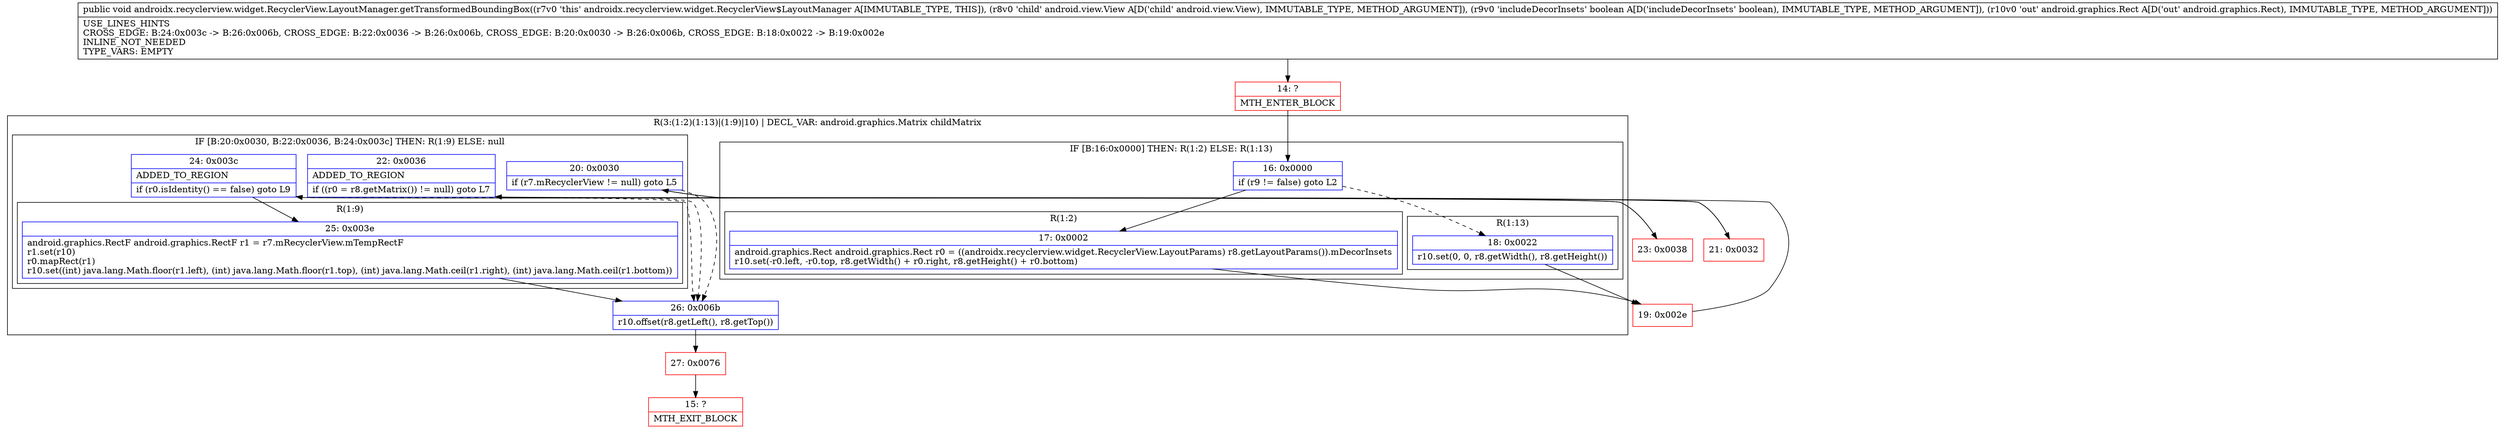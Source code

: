 digraph "CFG forandroidx.recyclerview.widget.RecyclerView.LayoutManager.getTransformedBoundingBox(Landroid\/view\/View;ZLandroid\/graphics\/Rect;)V" {
subgraph cluster_Region_1657683987 {
label = "R(3:(1:2)(1:13)|(1:9)|10) | DECL_VAR: android.graphics.Matrix childMatrix\l";
node [shape=record,color=blue];
subgraph cluster_IfRegion_377765990 {
label = "IF [B:16:0x0000] THEN: R(1:2) ELSE: R(1:13)";
node [shape=record,color=blue];
Node_16 [shape=record,label="{16\:\ 0x0000|if (r9 != false) goto L2\l}"];
subgraph cluster_Region_833344772 {
label = "R(1:2)";
node [shape=record,color=blue];
Node_17 [shape=record,label="{17\:\ 0x0002|android.graphics.Rect android.graphics.Rect r0 = ((androidx.recyclerview.widget.RecyclerView.LayoutParams) r8.getLayoutParams()).mDecorInsets\lr10.set(\-r0.left, \-r0.top, r8.getWidth() + r0.right, r8.getHeight() + r0.bottom)\l}"];
}
subgraph cluster_Region_1133718286 {
label = "R(1:13)";
node [shape=record,color=blue];
Node_18 [shape=record,label="{18\:\ 0x0022|r10.set(0, 0, r8.getWidth(), r8.getHeight())\l}"];
}
}
subgraph cluster_IfRegion_595787661 {
label = "IF [B:20:0x0030, B:22:0x0036, B:24:0x003c] THEN: R(1:9) ELSE: null";
node [shape=record,color=blue];
Node_20 [shape=record,label="{20\:\ 0x0030|if (r7.mRecyclerView != null) goto L5\l}"];
Node_22 [shape=record,label="{22\:\ 0x0036|ADDED_TO_REGION\l|if ((r0 = r8.getMatrix()) != null) goto L7\l}"];
Node_24 [shape=record,label="{24\:\ 0x003c|ADDED_TO_REGION\l|if (r0.isIdentity() == false) goto L9\l}"];
subgraph cluster_Region_419281919 {
label = "R(1:9)";
node [shape=record,color=blue];
Node_25 [shape=record,label="{25\:\ 0x003e|android.graphics.RectF android.graphics.RectF r1 = r7.mRecyclerView.mTempRectF\lr1.set(r10)\lr0.mapRect(r1)\lr10.set((int) java.lang.Math.floor(r1.left), (int) java.lang.Math.floor(r1.top), (int) java.lang.Math.ceil(r1.right), (int) java.lang.Math.ceil(r1.bottom))\l}"];
}
}
Node_26 [shape=record,label="{26\:\ 0x006b|r10.offset(r8.getLeft(), r8.getTop())\l}"];
}
Node_14 [shape=record,color=red,label="{14\:\ ?|MTH_ENTER_BLOCK\l}"];
Node_19 [shape=record,color=red,label="{19\:\ 0x002e}"];
Node_21 [shape=record,color=red,label="{21\:\ 0x0032}"];
Node_23 [shape=record,color=red,label="{23\:\ 0x0038}"];
Node_27 [shape=record,color=red,label="{27\:\ 0x0076}"];
Node_15 [shape=record,color=red,label="{15\:\ ?|MTH_EXIT_BLOCK\l}"];
MethodNode[shape=record,label="{public void androidx.recyclerview.widget.RecyclerView.LayoutManager.getTransformedBoundingBox((r7v0 'this' androidx.recyclerview.widget.RecyclerView$LayoutManager A[IMMUTABLE_TYPE, THIS]), (r8v0 'child' android.view.View A[D('child' android.view.View), IMMUTABLE_TYPE, METHOD_ARGUMENT]), (r9v0 'includeDecorInsets' boolean A[D('includeDecorInsets' boolean), IMMUTABLE_TYPE, METHOD_ARGUMENT]), (r10v0 'out' android.graphics.Rect A[D('out' android.graphics.Rect), IMMUTABLE_TYPE, METHOD_ARGUMENT]))  | USE_LINES_HINTS\lCROSS_EDGE: B:24:0x003c \-\> B:26:0x006b, CROSS_EDGE: B:22:0x0036 \-\> B:26:0x006b, CROSS_EDGE: B:20:0x0030 \-\> B:26:0x006b, CROSS_EDGE: B:18:0x0022 \-\> B:19:0x002e\lINLINE_NOT_NEEDED\lTYPE_VARS: EMPTY\l}"];
MethodNode -> Node_14;Node_16 -> Node_17;
Node_16 -> Node_18[style=dashed];
Node_17 -> Node_19;
Node_18 -> Node_19;
Node_20 -> Node_21;
Node_20 -> Node_26[style=dashed];
Node_22 -> Node_23;
Node_22 -> Node_26[style=dashed];
Node_24 -> Node_25;
Node_24 -> Node_26[style=dashed];
Node_25 -> Node_26;
Node_26 -> Node_27;
Node_14 -> Node_16;
Node_19 -> Node_20;
Node_21 -> Node_22;
Node_23 -> Node_24;
Node_27 -> Node_15;
}

